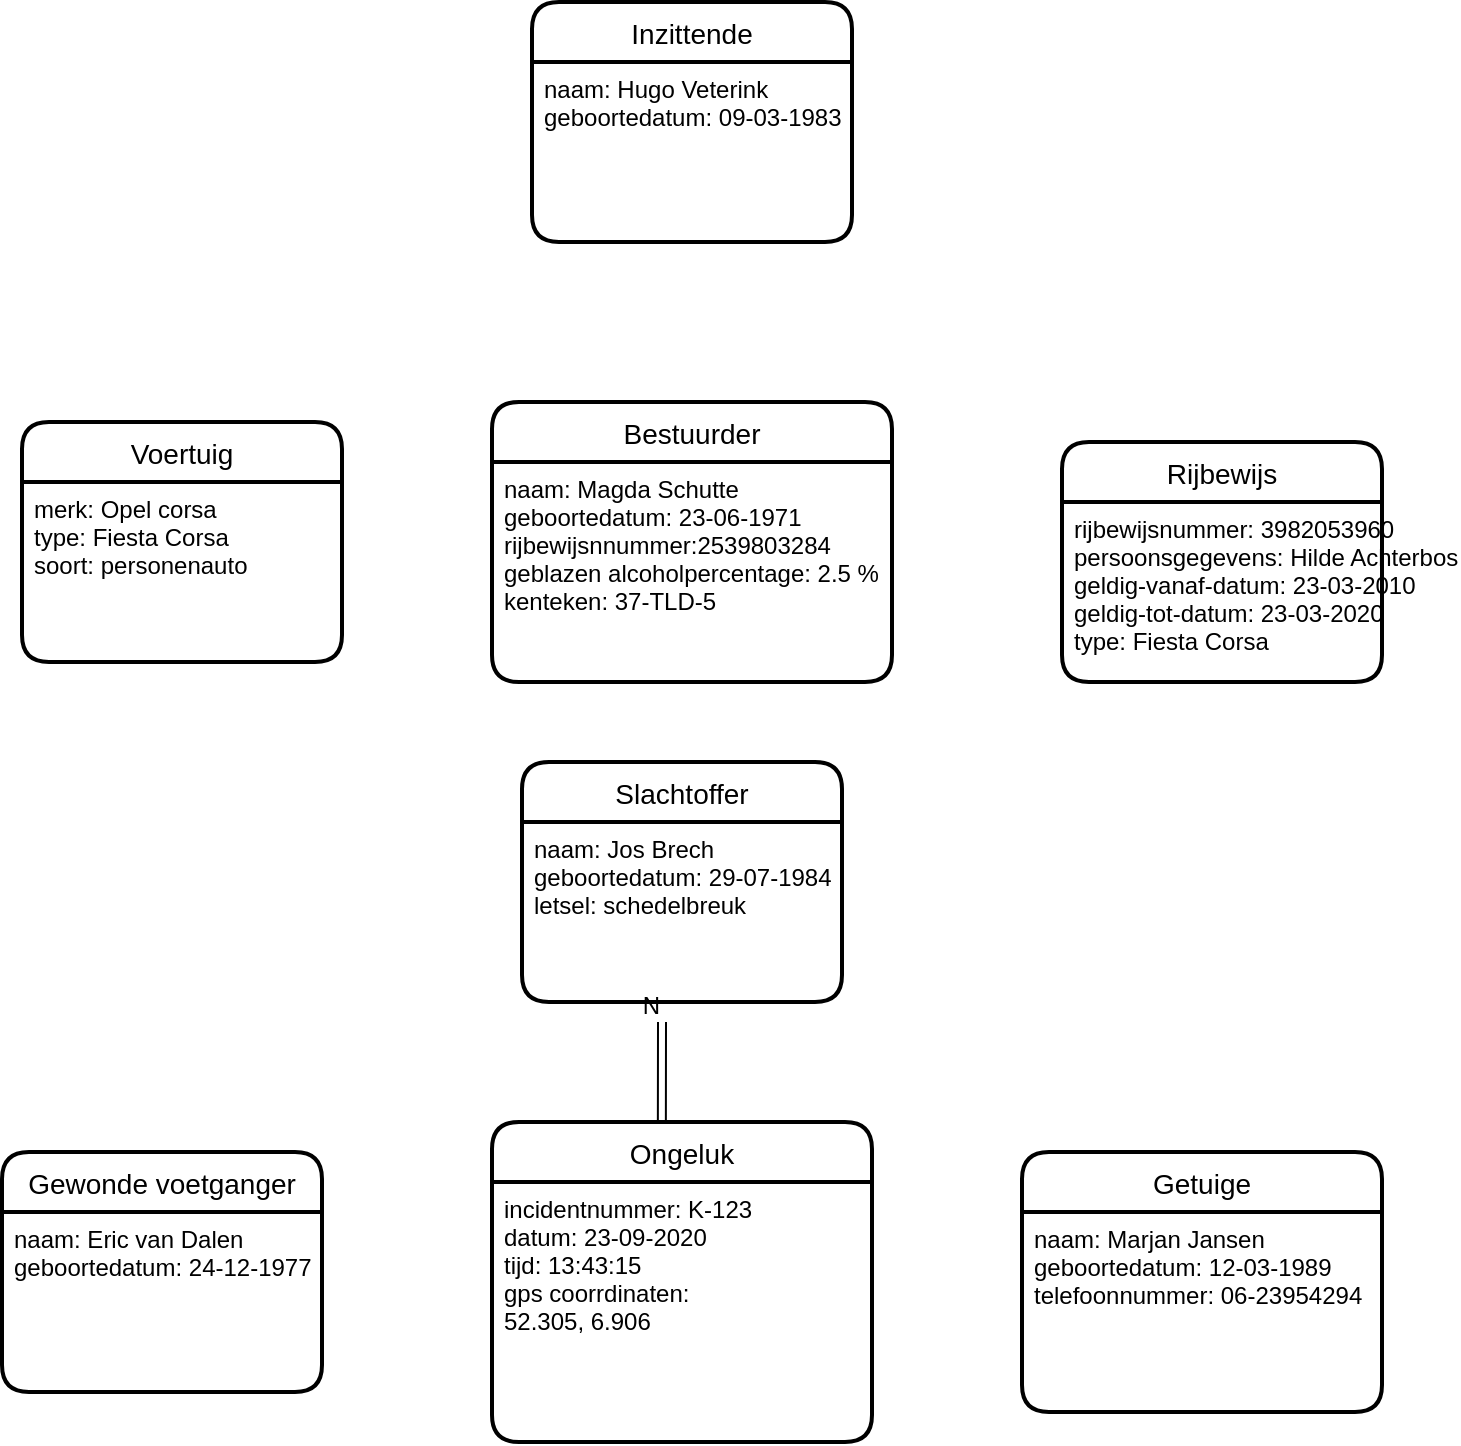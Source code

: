<mxfile version="13.6.6" type="github">
  <diagram id="QFBMCSHLPr9kDl6M2E-0" name="Page-1">
    <mxGraphModel dx="868" dy="1651" grid="1" gridSize="10" guides="1" tooltips="1" connect="1" arrows="1" fold="1" page="1" pageScale="1" pageWidth="827" pageHeight="1169" math="0" shadow="0">
      <root>
        <mxCell id="0" />
        <mxCell id="1" parent="0" />
        <mxCell id="JKD6H21KlIi6bBvI1oGc-12" value="Slachtoffer" style="swimlane;childLayout=stackLayout;horizontal=1;startSize=30;horizontalStack=0;rounded=1;fontSize=14;fontStyle=0;strokeWidth=2;resizeParent=0;resizeLast=1;shadow=0;dashed=0;align=center;" vertex="1" parent="1">
          <mxGeometry x="340" y="-10" width="160" height="120" as="geometry" />
        </mxCell>
        <mxCell id="JKD6H21KlIi6bBvI1oGc-13" value="naam: Jos Brech&#xa;geboortedatum: 29-07-1984&#xa;letsel: schedelbreuk&#xa;" style="align=left;strokeColor=none;fillColor=none;spacingLeft=4;fontSize=12;verticalAlign=top;resizable=0;rotatable=0;part=1;" vertex="1" parent="JKD6H21KlIi6bBvI1oGc-12">
          <mxGeometry y="30" width="160" height="90" as="geometry" />
        </mxCell>
        <mxCell id="JKD6H21KlIi6bBvI1oGc-4" value="Ongeluk" style="swimlane;childLayout=stackLayout;horizontal=1;startSize=30;horizontalStack=0;rounded=1;fontSize=14;fontStyle=0;strokeWidth=2;resizeParent=0;resizeLast=1;shadow=0;dashed=0;align=center;" vertex="1" parent="1">
          <mxGeometry x="325" y="170" width="190" height="160" as="geometry" />
        </mxCell>
        <mxCell id="JKD6H21KlIi6bBvI1oGc-5" value="incidentnummer: K-123&#xa;datum: 23-09-2020&#xa;tijd: 13:43:15&#xa;gps coorrdinaten: &#xa;52.305, 6.906" style="align=left;strokeColor=none;fillColor=none;spacingLeft=4;fontSize=12;verticalAlign=top;resizable=0;rotatable=0;part=1;" vertex="1" parent="JKD6H21KlIi6bBvI1oGc-4">
          <mxGeometry y="30" width="190" height="130" as="geometry" />
        </mxCell>
        <mxCell id="JKD6H21KlIi6bBvI1oGc-29" value="" style="shape=link;html=1;rounded=0;exitX=0.447;exitY=0;exitDx=0;exitDy=0;exitPerimeter=0;" edge="1" parent="1" source="JKD6H21KlIi6bBvI1oGc-4">
          <mxGeometry relative="1" as="geometry">
            <mxPoint x="320" y="140" as="sourcePoint" />
            <mxPoint x="410" y="120" as="targetPoint" />
          </mxGeometry>
        </mxCell>
        <mxCell id="JKD6H21KlIi6bBvI1oGc-30" value="N" style="resizable=0;html=1;align=right;verticalAlign=bottom;" connectable="0" vertex="1" parent="JKD6H21KlIi6bBvI1oGc-29">
          <mxGeometry x="1" relative="1" as="geometry" />
        </mxCell>
        <mxCell id="JKD6H21KlIi6bBvI1oGc-10" value="Bestuurder" style="swimlane;childLayout=stackLayout;horizontal=1;startSize=30;horizontalStack=0;rounded=1;fontSize=14;fontStyle=0;strokeWidth=2;resizeParent=0;resizeLast=1;shadow=0;dashed=0;align=center;" vertex="1" parent="1">
          <mxGeometry x="325" y="-190" width="200" height="140" as="geometry" />
        </mxCell>
        <mxCell id="JKD6H21KlIi6bBvI1oGc-11" value="naam: Magda Schutte&#xa;geboortedatum: 23-06-1971&#xa;rijbewijsnnummer:2539803284&#xa;geblazen alcoholpercentage: 2.5 %&#xa;kenteken: 37-TLD-5&#xa;" style="align=left;strokeColor=none;fillColor=none;spacingLeft=4;fontSize=12;verticalAlign=top;resizable=0;rotatable=0;part=1;" vertex="1" parent="JKD6H21KlIi6bBvI1oGc-10">
          <mxGeometry y="30" width="200" height="110" as="geometry" />
        </mxCell>
        <mxCell id="JKD6H21KlIi6bBvI1oGc-31" value="Voertuig" style="swimlane;childLayout=stackLayout;horizontal=1;startSize=30;horizontalStack=0;rounded=1;fontSize=14;fontStyle=0;strokeWidth=2;resizeParent=0;resizeLast=1;shadow=0;dashed=0;align=center;" vertex="1" parent="1">
          <mxGeometry x="90" y="-180" width="160" height="120" as="geometry" />
        </mxCell>
        <mxCell id="JKD6H21KlIi6bBvI1oGc-32" value="merk: Opel corsa&#xa;type: Fiesta Corsa&#xa;soort: personenauto" style="align=left;strokeColor=none;fillColor=none;spacingLeft=4;fontSize=12;verticalAlign=top;resizable=0;rotatable=0;part=1;" vertex="1" parent="JKD6H21KlIi6bBvI1oGc-31">
          <mxGeometry y="30" width="160" height="90" as="geometry" />
        </mxCell>
        <mxCell id="JKD6H21KlIi6bBvI1oGc-18" value="Rijbewijs" style="swimlane;childLayout=stackLayout;horizontal=1;startSize=30;horizontalStack=0;rounded=1;fontSize=14;fontStyle=0;strokeWidth=2;resizeParent=0;resizeLast=1;shadow=0;dashed=0;align=center;" vertex="1" parent="1">
          <mxGeometry x="610" y="-170" width="160" height="120" as="geometry" />
        </mxCell>
        <mxCell id="JKD6H21KlIi6bBvI1oGc-19" value="rijbewijsnummer: 3982053960&#xa;persoonsgegevens: Hilde Achterbos&#xa;geldig-vanaf-datum: 23-03-2010&#xa;geldig-tot-datum: 23-03-2020&#xa;type: Fiesta Corsa" style="align=left;strokeColor=none;fillColor=none;spacingLeft=4;fontSize=12;verticalAlign=top;resizable=0;rotatable=0;part=1;" vertex="1" parent="JKD6H21KlIi6bBvI1oGc-18">
          <mxGeometry y="30" width="160" height="90" as="geometry" />
        </mxCell>
        <mxCell id="JKD6H21KlIi6bBvI1oGc-8" value="Getuige" style="swimlane;childLayout=stackLayout;horizontal=1;startSize=30;horizontalStack=0;rounded=1;fontSize=14;fontStyle=0;strokeWidth=2;resizeParent=0;resizeLast=1;shadow=0;dashed=0;align=center;" vertex="1" parent="1">
          <mxGeometry x="590" y="185" width="180" height="130" as="geometry" />
        </mxCell>
        <mxCell id="JKD6H21KlIi6bBvI1oGc-9" value="naam: Marjan Jansen&#xa;geboortedatum: 12-03-1989&#xa;telefoonnummer: 06-23954294" style="align=left;strokeColor=none;fillColor=none;spacingLeft=4;fontSize=12;verticalAlign=top;resizable=0;rotatable=0;part=1;" vertex="1" parent="JKD6H21KlIi6bBvI1oGc-8">
          <mxGeometry y="30" width="180" height="100" as="geometry" />
        </mxCell>
        <mxCell id="JKD6H21KlIi6bBvI1oGc-14" value="Gewonde voetganger" style="swimlane;childLayout=stackLayout;horizontal=1;startSize=30;horizontalStack=0;rounded=1;fontSize=14;fontStyle=0;strokeWidth=2;resizeParent=0;resizeLast=1;shadow=0;dashed=0;align=center;" vertex="1" parent="1">
          <mxGeometry x="80" y="185" width="160" height="120" as="geometry" />
        </mxCell>
        <mxCell id="JKD6H21KlIi6bBvI1oGc-15" value="naam: Eric van Dalen&#xa;geboortedatum: 24-12-1977" style="align=left;strokeColor=none;fillColor=none;spacingLeft=4;fontSize=12;verticalAlign=top;resizable=0;rotatable=0;part=1;" vertex="1" parent="JKD6H21KlIi6bBvI1oGc-14">
          <mxGeometry y="30" width="160" height="90" as="geometry" />
        </mxCell>
        <mxCell id="JKD6H21KlIi6bBvI1oGc-6" value="Inzittende" style="swimlane;childLayout=stackLayout;horizontal=1;startSize=30;horizontalStack=0;rounded=1;fontSize=14;fontStyle=0;strokeWidth=2;resizeParent=0;resizeLast=1;shadow=0;dashed=0;align=center;" vertex="1" parent="1">
          <mxGeometry x="345" y="-390" width="160" height="120" as="geometry" />
        </mxCell>
        <mxCell id="JKD6H21KlIi6bBvI1oGc-7" value="naam: Hugo Veterink&#xa;geboortedatum: 09-03-1983&#xa;" style="align=left;strokeColor=none;fillColor=none;spacingLeft=4;fontSize=12;verticalAlign=top;resizable=0;rotatable=0;part=1;" vertex="1" parent="JKD6H21KlIi6bBvI1oGc-6">
          <mxGeometry y="30" width="160" height="90" as="geometry" />
        </mxCell>
      </root>
    </mxGraphModel>
  </diagram>
</mxfile>
